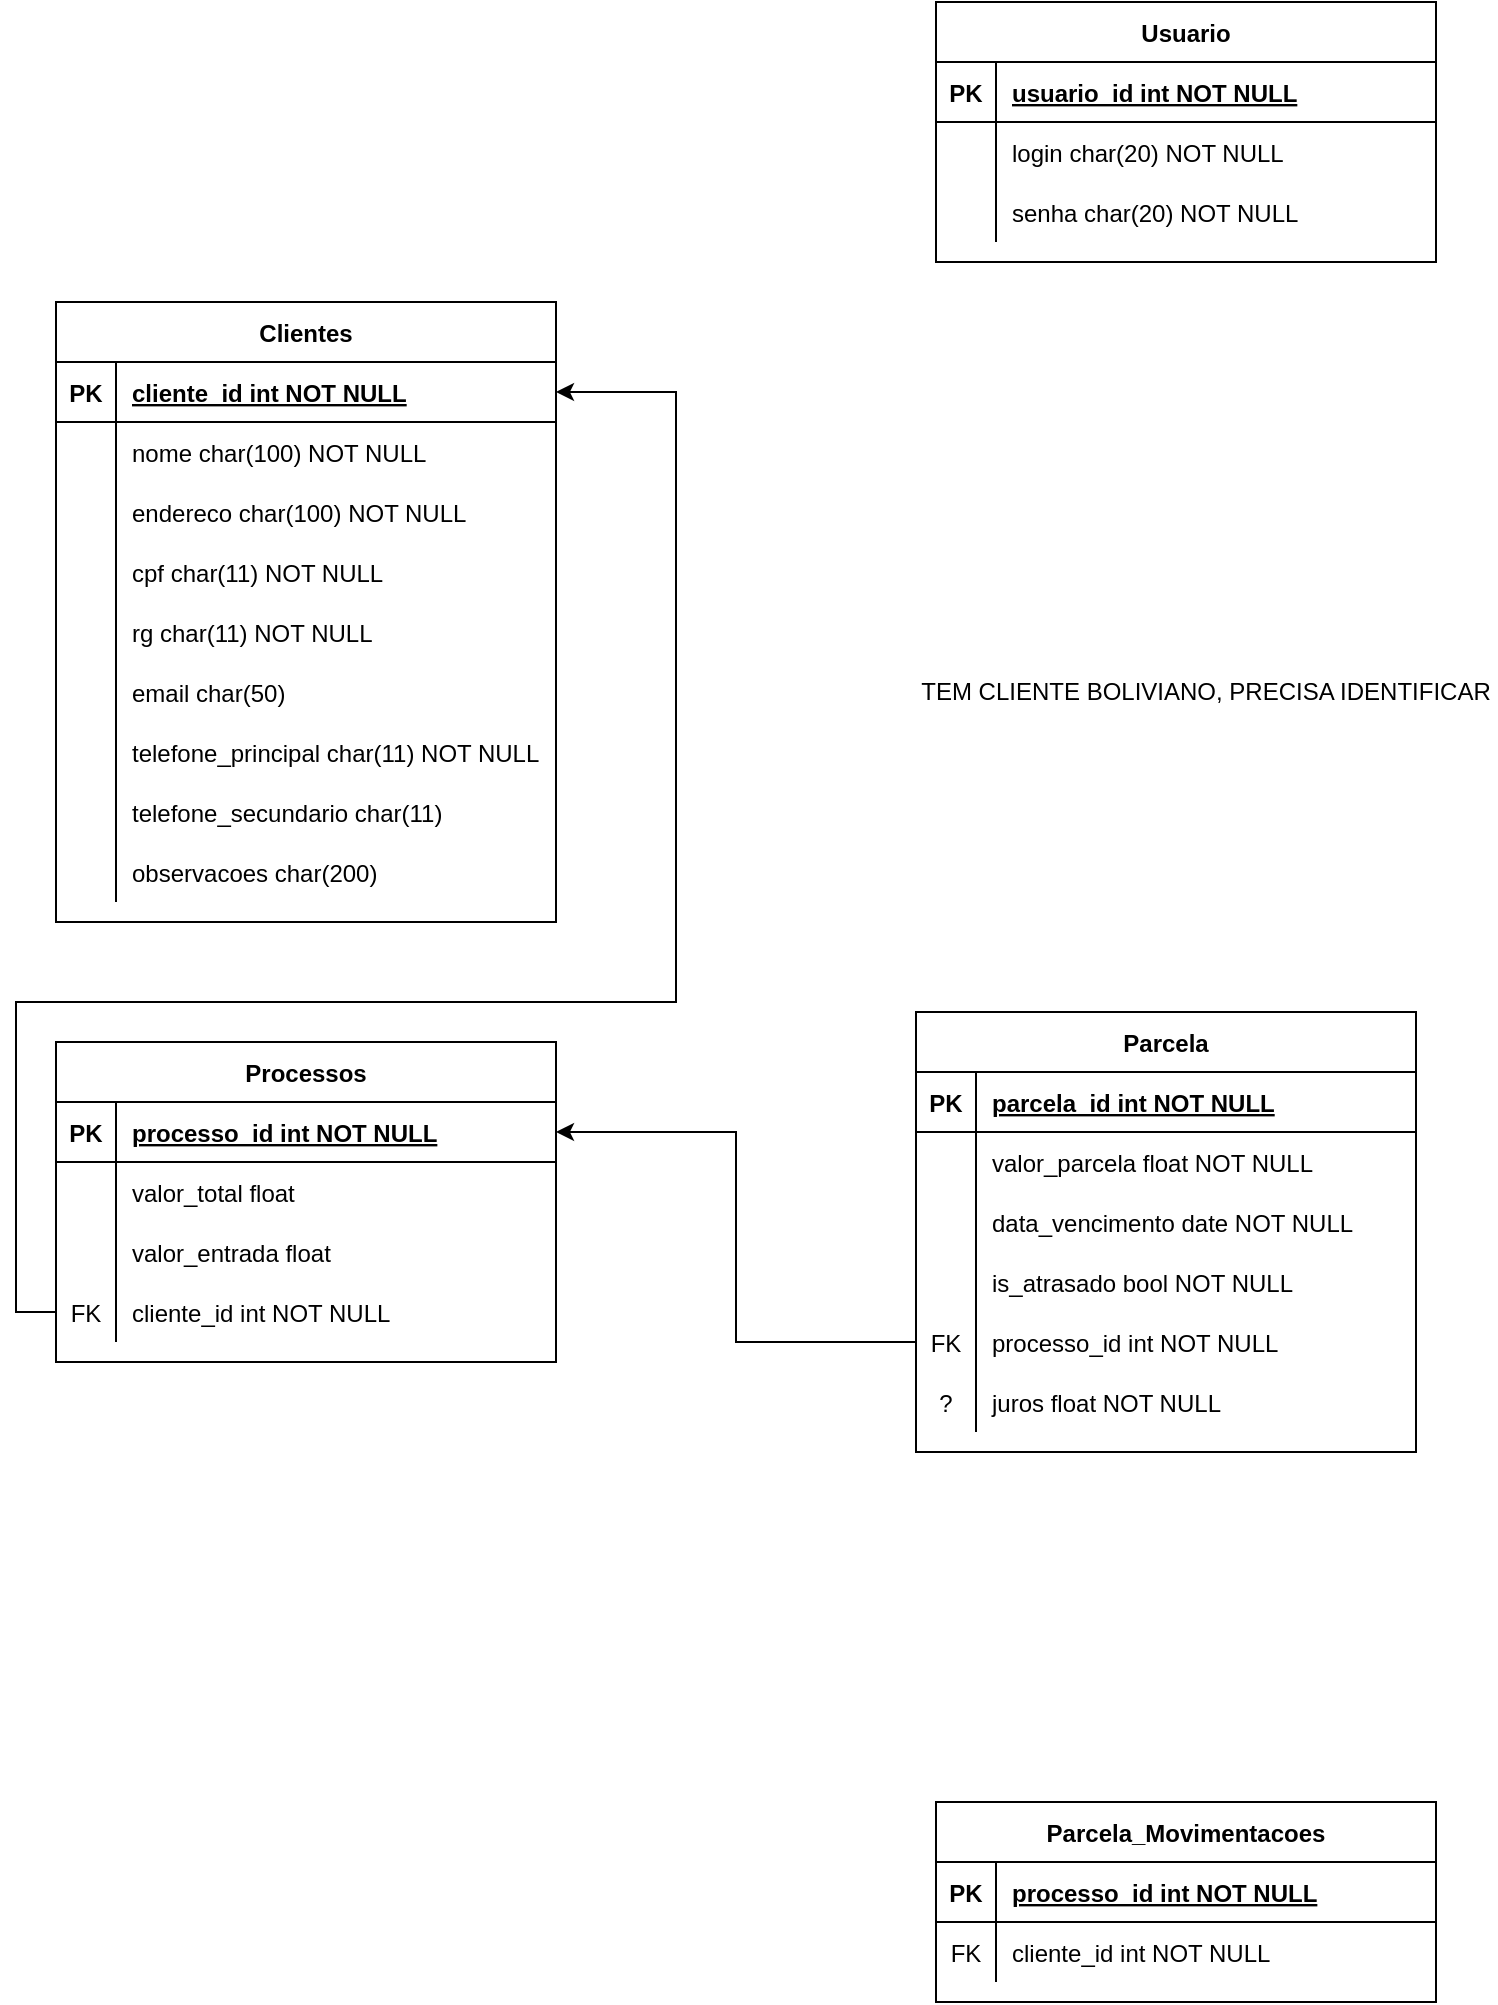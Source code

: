 <mxfile version="24.8.1">
  <diagram id="R2lEEEUBdFMjLlhIrx00" name="Page-1">
    <mxGraphModel dx="1434" dy="1872" grid="1" gridSize="10" guides="1" tooltips="1" connect="1" arrows="1" fold="1" page="1" pageScale="1" pageWidth="850" pageHeight="1100" math="0" shadow="0" extFonts="Permanent Marker^https://fonts.googleapis.com/css?family=Permanent+Marker">
      <root>
        <mxCell id="0" />
        <mxCell id="1" parent="0" />
        <mxCell id="C-vyLk0tnHw3VtMMgP7b-23" value="Clientes" style="shape=table;startSize=30;container=1;collapsible=1;childLayout=tableLayout;fixedRows=1;rowLines=0;fontStyle=1;align=center;resizeLast=1;" parent="1" vertex="1">
          <mxGeometry x="40" y="20" width="250" height="310" as="geometry" />
        </mxCell>
        <mxCell id="C-vyLk0tnHw3VtMMgP7b-24" value="" style="shape=partialRectangle;collapsible=0;dropTarget=0;pointerEvents=0;fillColor=none;points=[[0,0.5],[1,0.5]];portConstraint=eastwest;top=0;left=0;right=0;bottom=1;" parent="C-vyLk0tnHw3VtMMgP7b-23" vertex="1">
          <mxGeometry y="30" width="250" height="30" as="geometry" />
        </mxCell>
        <mxCell id="C-vyLk0tnHw3VtMMgP7b-25" value="PK" style="shape=partialRectangle;overflow=hidden;connectable=0;fillColor=none;top=0;left=0;bottom=0;right=0;fontStyle=1;" parent="C-vyLk0tnHw3VtMMgP7b-24" vertex="1">
          <mxGeometry width="30" height="30" as="geometry">
            <mxRectangle width="30" height="30" as="alternateBounds" />
          </mxGeometry>
        </mxCell>
        <mxCell id="C-vyLk0tnHw3VtMMgP7b-26" value="cliente_id int NOT NULL " style="shape=partialRectangle;overflow=hidden;connectable=0;fillColor=none;top=0;left=0;bottom=0;right=0;align=left;spacingLeft=6;fontStyle=5;" parent="C-vyLk0tnHw3VtMMgP7b-24" vertex="1">
          <mxGeometry x="30" width="220" height="30" as="geometry">
            <mxRectangle width="220" height="30" as="alternateBounds" />
          </mxGeometry>
        </mxCell>
        <mxCell id="MIIDkwbwvllH2Qz4U5qm-4" value="" style="shape=partialRectangle;collapsible=0;dropTarget=0;pointerEvents=0;fillColor=none;points=[[0,0.5],[1,0.5]];portConstraint=eastwest;top=0;left=0;right=0;bottom=0;" parent="C-vyLk0tnHw3VtMMgP7b-23" vertex="1">
          <mxGeometry y="60" width="250" height="30" as="geometry" />
        </mxCell>
        <mxCell id="MIIDkwbwvllH2Qz4U5qm-5" value="" style="shape=partialRectangle;overflow=hidden;connectable=0;fillColor=none;top=0;left=0;bottom=0;right=0;" parent="MIIDkwbwvllH2Qz4U5qm-4" vertex="1">
          <mxGeometry width="30" height="30" as="geometry">
            <mxRectangle width="30" height="30" as="alternateBounds" />
          </mxGeometry>
        </mxCell>
        <mxCell id="MIIDkwbwvllH2Qz4U5qm-6" value="nome char(100) NOT NULL" style="shape=partialRectangle;overflow=hidden;connectable=0;fillColor=none;top=0;left=0;bottom=0;right=0;align=left;spacingLeft=6;" parent="MIIDkwbwvllH2Qz4U5qm-4" vertex="1">
          <mxGeometry x="30" width="220" height="30" as="geometry">
            <mxRectangle width="220" height="30" as="alternateBounds" />
          </mxGeometry>
        </mxCell>
        <mxCell id="MIIDkwbwvllH2Qz4U5qm-8" value="" style="shape=partialRectangle;collapsible=0;dropTarget=0;pointerEvents=0;fillColor=none;points=[[0,0.5],[1,0.5]];portConstraint=eastwest;top=0;left=0;right=0;bottom=0;" parent="C-vyLk0tnHw3VtMMgP7b-23" vertex="1">
          <mxGeometry y="90" width="250" height="30" as="geometry" />
        </mxCell>
        <mxCell id="MIIDkwbwvllH2Qz4U5qm-9" value="" style="shape=partialRectangle;overflow=hidden;connectable=0;fillColor=none;top=0;left=0;bottom=0;right=0;" parent="MIIDkwbwvllH2Qz4U5qm-8" vertex="1">
          <mxGeometry width="30" height="30" as="geometry">
            <mxRectangle width="30" height="30" as="alternateBounds" />
          </mxGeometry>
        </mxCell>
        <mxCell id="MIIDkwbwvllH2Qz4U5qm-10" value="endereco char(100) NOT NULL" style="shape=partialRectangle;overflow=hidden;connectable=0;fillColor=none;top=0;left=0;bottom=0;right=0;align=left;spacingLeft=6;" parent="MIIDkwbwvllH2Qz4U5qm-8" vertex="1">
          <mxGeometry x="30" width="220" height="30" as="geometry">
            <mxRectangle width="220" height="30" as="alternateBounds" />
          </mxGeometry>
        </mxCell>
        <mxCell id="W2qVMNZIHNJ21iq4eljF-1" value="" style="shape=partialRectangle;collapsible=0;dropTarget=0;pointerEvents=0;fillColor=none;points=[[0,0.5],[1,0.5]];portConstraint=eastwest;top=0;left=0;right=0;bottom=0;" parent="C-vyLk0tnHw3VtMMgP7b-23" vertex="1">
          <mxGeometry y="120" width="250" height="30" as="geometry" />
        </mxCell>
        <mxCell id="W2qVMNZIHNJ21iq4eljF-2" value="" style="shape=partialRectangle;overflow=hidden;connectable=0;fillColor=none;top=0;left=0;bottom=0;right=0;" parent="W2qVMNZIHNJ21iq4eljF-1" vertex="1">
          <mxGeometry width="30" height="30" as="geometry">
            <mxRectangle width="30" height="30" as="alternateBounds" />
          </mxGeometry>
        </mxCell>
        <mxCell id="W2qVMNZIHNJ21iq4eljF-3" value="cpf char(11) NOT NULL" style="shape=partialRectangle;overflow=hidden;connectable=0;fillColor=none;top=0;left=0;bottom=0;right=0;align=left;spacingLeft=6;" parent="W2qVMNZIHNJ21iq4eljF-1" vertex="1">
          <mxGeometry x="30" width="220" height="30" as="geometry">
            <mxRectangle width="220" height="30" as="alternateBounds" />
          </mxGeometry>
        </mxCell>
        <mxCell id="MIIDkwbwvllH2Qz4U5qm-47" value="" style="shape=partialRectangle;collapsible=0;dropTarget=0;pointerEvents=0;fillColor=none;points=[[0,0.5],[1,0.5]];portConstraint=eastwest;top=0;left=0;right=0;bottom=0;" parent="C-vyLk0tnHw3VtMMgP7b-23" vertex="1">
          <mxGeometry y="150" width="250" height="30" as="geometry" />
        </mxCell>
        <mxCell id="MIIDkwbwvllH2Qz4U5qm-48" value="" style="shape=partialRectangle;overflow=hidden;connectable=0;fillColor=none;top=0;left=0;bottom=0;right=0;" parent="MIIDkwbwvllH2Qz4U5qm-47" vertex="1">
          <mxGeometry width="30" height="30" as="geometry">
            <mxRectangle width="30" height="30" as="alternateBounds" />
          </mxGeometry>
        </mxCell>
        <mxCell id="MIIDkwbwvllH2Qz4U5qm-49" value="rg char(11) NOT NULL" style="shape=partialRectangle;overflow=hidden;connectable=0;fillColor=none;top=0;left=0;bottom=0;right=0;align=left;spacingLeft=6;" parent="MIIDkwbwvllH2Qz4U5qm-47" vertex="1">
          <mxGeometry x="30" width="220" height="30" as="geometry">
            <mxRectangle width="220" height="30" as="alternateBounds" />
          </mxGeometry>
        </mxCell>
        <mxCell id="eiVGlHhOa--5tffJfrg7-1" value="" style="shape=partialRectangle;collapsible=0;dropTarget=0;pointerEvents=0;fillColor=none;points=[[0,0.5],[1,0.5]];portConstraint=eastwest;top=0;left=0;right=0;bottom=0;" parent="C-vyLk0tnHw3VtMMgP7b-23" vertex="1">
          <mxGeometry y="180" width="250" height="30" as="geometry" />
        </mxCell>
        <mxCell id="eiVGlHhOa--5tffJfrg7-2" value="" style="shape=partialRectangle;overflow=hidden;connectable=0;fillColor=none;top=0;left=0;bottom=0;right=0;" parent="eiVGlHhOa--5tffJfrg7-1" vertex="1">
          <mxGeometry width="30" height="30" as="geometry">
            <mxRectangle width="30" height="30" as="alternateBounds" />
          </mxGeometry>
        </mxCell>
        <mxCell id="eiVGlHhOa--5tffJfrg7-3" value="email char(50)" style="shape=partialRectangle;overflow=hidden;connectable=0;fillColor=none;top=0;left=0;bottom=0;right=0;align=left;spacingLeft=6;" parent="eiVGlHhOa--5tffJfrg7-1" vertex="1">
          <mxGeometry x="30" width="220" height="30" as="geometry">
            <mxRectangle width="220" height="30" as="alternateBounds" />
          </mxGeometry>
        </mxCell>
        <mxCell id="eiVGlHhOa--5tffJfrg7-4" value="" style="shape=partialRectangle;collapsible=0;dropTarget=0;pointerEvents=0;fillColor=none;points=[[0,0.5],[1,0.5]];portConstraint=eastwest;top=0;left=0;right=0;bottom=0;" parent="C-vyLk0tnHw3VtMMgP7b-23" vertex="1">
          <mxGeometry y="210" width="250" height="30" as="geometry" />
        </mxCell>
        <mxCell id="eiVGlHhOa--5tffJfrg7-5" value="" style="shape=partialRectangle;overflow=hidden;connectable=0;fillColor=none;top=0;left=0;bottom=0;right=0;" parent="eiVGlHhOa--5tffJfrg7-4" vertex="1">
          <mxGeometry width="30" height="30" as="geometry">
            <mxRectangle width="30" height="30" as="alternateBounds" />
          </mxGeometry>
        </mxCell>
        <mxCell id="eiVGlHhOa--5tffJfrg7-6" value="telefone_principal char(11) NOT NULL" style="shape=partialRectangle;overflow=hidden;connectable=0;fillColor=none;top=0;left=0;bottom=0;right=0;align=left;spacingLeft=6;" parent="eiVGlHhOa--5tffJfrg7-4" vertex="1">
          <mxGeometry x="30" width="220" height="30" as="geometry">
            <mxRectangle width="220" height="30" as="alternateBounds" />
          </mxGeometry>
        </mxCell>
        <mxCell id="eiVGlHhOa--5tffJfrg7-7" value="" style="shape=partialRectangle;collapsible=0;dropTarget=0;pointerEvents=0;fillColor=none;points=[[0,0.5],[1,0.5]];portConstraint=eastwest;top=0;left=0;right=0;bottom=0;" parent="C-vyLk0tnHw3VtMMgP7b-23" vertex="1">
          <mxGeometry y="240" width="250" height="30" as="geometry" />
        </mxCell>
        <mxCell id="eiVGlHhOa--5tffJfrg7-8" value="" style="shape=partialRectangle;overflow=hidden;connectable=0;fillColor=none;top=0;left=0;bottom=0;right=0;" parent="eiVGlHhOa--5tffJfrg7-7" vertex="1">
          <mxGeometry width="30" height="30" as="geometry">
            <mxRectangle width="30" height="30" as="alternateBounds" />
          </mxGeometry>
        </mxCell>
        <mxCell id="eiVGlHhOa--5tffJfrg7-9" value="telefone_secundario char(11)" style="shape=partialRectangle;overflow=hidden;connectable=0;fillColor=none;top=0;left=0;bottom=0;right=0;align=left;spacingLeft=6;" parent="eiVGlHhOa--5tffJfrg7-7" vertex="1">
          <mxGeometry x="30" width="220" height="30" as="geometry">
            <mxRectangle width="220" height="30" as="alternateBounds" />
          </mxGeometry>
        </mxCell>
        <mxCell id="MIIDkwbwvllH2Qz4U5qm-1" value="" style="shape=partialRectangle;collapsible=0;dropTarget=0;pointerEvents=0;fillColor=none;points=[[0,0.5],[1,0.5]];portConstraint=eastwest;top=0;left=0;right=0;bottom=0;" parent="C-vyLk0tnHw3VtMMgP7b-23" vertex="1">
          <mxGeometry y="270" width="250" height="30" as="geometry" />
        </mxCell>
        <mxCell id="MIIDkwbwvllH2Qz4U5qm-2" value="" style="shape=partialRectangle;overflow=hidden;connectable=0;fillColor=none;top=0;left=0;bottom=0;right=0;" parent="MIIDkwbwvllH2Qz4U5qm-1" vertex="1">
          <mxGeometry width="30" height="30" as="geometry">
            <mxRectangle width="30" height="30" as="alternateBounds" />
          </mxGeometry>
        </mxCell>
        <mxCell id="MIIDkwbwvllH2Qz4U5qm-3" value="observacoes char(200)" style="shape=partialRectangle;overflow=hidden;connectable=0;fillColor=none;top=0;left=0;bottom=0;right=0;align=left;spacingLeft=6;" parent="MIIDkwbwvllH2Qz4U5qm-1" vertex="1">
          <mxGeometry x="30" width="220" height="30" as="geometry">
            <mxRectangle width="220" height="30" as="alternateBounds" />
          </mxGeometry>
        </mxCell>
        <mxCell id="MIIDkwbwvllH2Qz4U5qm-24" value="Processos" style="shape=table;startSize=30;container=1;collapsible=1;childLayout=tableLayout;fixedRows=1;rowLines=0;fontStyle=1;align=center;resizeLast=1;" parent="1" vertex="1">
          <mxGeometry x="40" y="390" width="250" height="160" as="geometry" />
        </mxCell>
        <mxCell id="MIIDkwbwvllH2Qz4U5qm-25" value="" style="shape=partialRectangle;collapsible=0;dropTarget=0;pointerEvents=0;fillColor=none;points=[[0,0.5],[1,0.5]];portConstraint=eastwest;top=0;left=0;right=0;bottom=1;" parent="MIIDkwbwvllH2Qz4U5qm-24" vertex="1">
          <mxGeometry y="30" width="250" height="30" as="geometry" />
        </mxCell>
        <mxCell id="MIIDkwbwvllH2Qz4U5qm-26" value="PK" style="shape=partialRectangle;overflow=hidden;connectable=0;fillColor=none;top=0;left=0;bottom=0;right=0;fontStyle=1;" parent="MIIDkwbwvllH2Qz4U5qm-25" vertex="1">
          <mxGeometry width="30" height="30" as="geometry">
            <mxRectangle width="30" height="30" as="alternateBounds" />
          </mxGeometry>
        </mxCell>
        <mxCell id="MIIDkwbwvllH2Qz4U5qm-27" value="processo_id int NOT NULL " style="shape=partialRectangle;overflow=hidden;connectable=0;fillColor=none;top=0;left=0;bottom=0;right=0;align=left;spacingLeft=6;fontStyle=5;" parent="MIIDkwbwvllH2Qz4U5qm-25" vertex="1">
          <mxGeometry x="30" width="220" height="30" as="geometry">
            <mxRectangle width="220" height="30" as="alternateBounds" />
          </mxGeometry>
        </mxCell>
        <mxCell id="MIIDkwbwvllH2Qz4U5qm-28" value="" style="shape=partialRectangle;collapsible=0;dropTarget=0;pointerEvents=0;fillColor=none;points=[[0,0.5],[1,0.5]];portConstraint=eastwest;top=0;left=0;right=0;bottom=0;" parent="MIIDkwbwvllH2Qz4U5qm-24" vertex="1">
          <mxGeometry y="60" width="250" height="30" as="geometry" />
        </mxCell>
        <mxCell id="MIIDkwbwvllH2Qz4U5qm-29" value="" style="shape=partialRectangle;overflow=hidden;connectable=0;fillColor=none;top=0;left=0;bottom=0;right=0;" parent="MIIDkwbwvllH2Qz4U5qm-28" vertex="1">
          <mxGeometry width="30" height="30" as="geometry">
            <mxRectangle width="30" height="30" as="alternateBounds" />
          </mxGeometry>
        </mxCell>
        <mxCell id="MIIDkwbwvllH2Qz4U5qm-30" value="valor_total float" style="shape=partialRectangle;overflow=hidden;connectable=0;fillColor=none;top=0;left=0;bottom=0;right=0;align=left;spacingLeft=6;" parent="MIIDkwbwvllH2Qz4U5qm-28" vertex="1">
          <mxGeometry x="30" width="220" height="30" as="geometry">
            <mxRectangle width="220" height="30" as="alternateBounds" />
          </mxGeometry>
        </mxCell>
        <mxCell id="MIIDkwbwvllH2Qz4U5qm-31" value="" style="shape=partialRectangle;collapsible=0;dropTarget=0;pointerEvents=0;fillColor=none;points=[[0,0.5],[1,0.5]];portConstraint=eastwest;top=0;left=0;right=0;bottom=0;" parent="MIIDkwbwvllH2Qz4U5qm-24" vertex="1">
          <mxGeometry y="90" width="250" height="30" as="geometry" />
        </mxCell>
        <mxCell id="MIIDkwbwvllH2Qz4U5qm-32" value="" style="shape=partialRectangle;overflow=hidden;connectable=0;fillColor=none;top=0;left=0;bottom=0;right=0;" parent="MIIDkwbwvllH2Qz4U5qm-31" vertex="1">
          <mxGeometry width="30" height="30" as="geometry">
            <mxRectangle width="30" height="30" as="alternateBounds" />
          </mxGeometry>
        </mxCell>
        <mxCell id="MIIDkwbwvllH2Qz4U5qm-33" value="valor_entrada float" style="shape=partialRectangle;overflow=hidden;connectable=0;fillColor=none;top=0;left=0;bottom=0;right=0;align=left;spacingLeft=6;" parent="MIIDkwbwvllH2Qz4U5qm-31" vertex="1">
          <mxGeometry x="30" width="220" height="30" as="geometry">
            <mxRectangle width="220" height="30" as="alternateBounds" />
          </mxGeometry>
        </mxCell>
        <mxCell id="MIIDkwbwvllH2Qz4U5qm-37" value="" style="shape=partialRectangle;collapsible=0;dropTarget=0;pointerEvents=0;fillColor=none;points=[[0,0.5],[1,0.5]];portConstraint=eastwest;top=0;left=0;right=0;bottom=0;" parent="MIIDkwbwvllH2Qz4U5qm-24" vertex="1">
          <mxGeometry y="120" width="250" height="30" as="geometry" />
        </mxCell>
        <mxCell id="MIIDkwbwvllH2Qz4U5qm-38" value="FK" style="shape=partialRectangle;overflow=hidden;connectable=0;fillColor=none;top=0;left=0;bottom=0;right=0;" parent="MIIDkwbwvllH2Qz4U5qm-37" vertex="1">
          <mxGeometry width="30" height="30" as="geometry">
            <mxRectangle width="30" height="30" as="alternateBounds" />
          </mxGeometry>
        </mxCell>
        <mxCell id="MIIDkwbwvllH2Qz4U5qm-39" value="cliente_id int NOT NULL" style="shape=partialRectangle;overflow=hidden;connectable=0;fillColor=none;top=0;left=0;bottom=0;right=0;align=left;spacingLeft=6;" parent="MIIDkwbwvllH2Qz4U5qm-37" vertex="1">
          <mxGeometry x="30" width="220" height="30" as="geometry">
            <mxRectangle width="220" height="30" as="alternateBounds" />
          </mxGeometry>
        </mxCell>
        <mxCell id="MIIDkwbwvllH2Qz4U5qm-50" value="Parcela" style="shape=table;startSize=30;container=1;collapsible=1;childLayout=tableLayout;fixedRows=1;rowLines=0;fontStyle=1;align=center;resizeLast=1;" parent="1" vertex="1">
          <mxGeometry x="470" y="375" width="250" height="220" as="geometry" />
        </mxCell>
        <mxCell id="MIIDkwbwvllH2Qz4U5qm-51" value="" style="shape=partialRectangle;collapsible=0;dropTarget=0;pointerEvents=0;fillColor=none;points=[[0,0.5],[1,0.5]];portConstraint=eastwest;top=0;left=0;right=0;bottom=1;" parent="MIIDkwbwvllH2Qz4U5qm-50" vertex="1">
          <mxGeometry y="30" width="250" height="30" as="geometry" />
        </mxCell>
        <mxCell id="MIIDkwbwvllH2Qz4U5qm-52" value="PK" style="shape=partialRectangle;overflow=hidden;connectable=0;fillColor=none;top=0;left=0;bottom=0;right=0;fontStyle=1;" parent="MIIDkwbwvllH2Qz4U5qm-51" vertex="1">
          <mxGeometry width="30" height="30" as="geometry">
            <mxRectangle width="30" height="30" as="alternateBounds" />
          </mxGeometry>
        </mxCell>
        <mxCell id="MIIDkwbwvllH2Qz4U5qm-53" value="parcela_id int NOT NULL " style="shape=partialRectangle;overflow=hidden;connectable=0;fillColor=none;top=0;left=0;bottom=0;right=0;align=left;spacingLeft=6;fontStyle=5;" parent="MIIDkwbwvllH2Qz4U5qm-51" vertex="1">
          <mxGeometry x="30" width="220" height="30" as="geometry">
            <mxRectangle width="220" height="30" as="alternateBounds" />
          </mxGeometry>
        </mxCell>
        <mxCell id="MIIDkwbwvllH2Qz4U5qm-54" value="" style="shape=partialRectangle;collapsible=0;dropTarget=0;pointerEvents=0;fillColor=none;points=[[0,0.5],[1,0.5]];portConstraint=eastwest;top=0;left=0;right=0;bottom=0;" parent="MIIDkwbwvllH2Qz4U5qm-50" vertex="1">
          <mxGeometry y="60" width="250" height="30" as="geometry" />
        </mxCell>
        <mxCell id="MIIDkwbwvllH2Qz4U5qm-55" value="" style="shape=partialRectangle;overflow=hidden;connectable=0;fillColor=none;top=0;left=0;bottom=0;right=0;" parent="MIIDkwbwvllH2Qz4U5qm-54" vertex="1">
          <mxGeometry width="30" height="30" as="geometry">
            <mxRectangle width="30" height="30" as="alternateBounds" />
          </mxGeometry>
        </mxCell>
        <mxCell id="MIIDkwbwvllH2Qz4U5qm-56" value="valor_parcela float NOT NULL" style="shape=partialRectangle;overflow=hidden;connectable=0;fillColor=none;top=0;left=0;bottom=0;right=0;align=left;spacingLeft=6;" parent="MIIDkwbwvllH2Qz4U5qm-54" vertex="1">
          <mxGeometry x="30" width="220" height="30" as="geometry">
            <mxRectangle width="220" height="30" as="alternateBounds" />
          </mxGeometry>
        </mxCell>
        <mxCell id="MIIDkwbwvllH2Qz4U5qm-57" value="" style="shape=partialRectangle;collapsible=0;dropTarget=0;pointerEvents=0;fillColor=none;points=[[0,0.5],[1,0.5]];portConstraint=eastwest;top=0;left=0;right=0;bottom=0;" parent="MIIDkwbwvllH2Qz4U5qm-50" vertex="1">
          <mxGeometry y="90" width="250" height="30" as="geometry" />
        </mxCell>
        <mxCell id="MIIDkwbwvllH2Qz4U5qm-58" value="" style="shape=partialRectangle;overflow=hidden;connectable=0;fillColor=none;top=0;left=0;bottom=0;right=0;" parent="MIIDkwbwvllH2Qz4U5qm-57" vertex="1">
          <mxGeometry width="30" height="30" as="geometry">
            <mxRectangle width="30" height="30" as="alternateBounds" />
          </mxGeometry>
        </mxCell>
        <mxCell id="MIIDkwbwvllH2Qz4U5qm-59" value="data_vencimento date NOT NULL" style="shape=partialRectangle;overflow=hidden;connectable=0;fillColor=none;top=0;left=0;bottom=0;right=0;align=left;spacingLeft=6;" parent="MIIDkwbwvllH2Qz4U5qm-57" vertex="1">
          <mxGeometry x="30" width="220" height="30" as="geometry">
            <mxRectangle width="220" height="30" as="alternateBounds" />
          </mxGeometry>
        </mxCell>
        <mxCell id="MIIDkwbwvllH2Qz4U5qm-73" value="" style="shape=partialRectangle;collapsible=0;dropTarget=0;pointerEvents=0;fillColor=none;points=[[0,0.5],[1,0.5]];portConstraint=eastwest;top=0;left=0;right=0;bottom=0;" parent="MIIDkwbwvllH2Qz4U5qm-50" vertex="1">
          <mxGeometry y="120" width="250" height="30" as="geometry" />
        </mxCell>
        <mxCell id="MIIDkwbwvllH2Qz4U5qm-74" value="" style="shape=partialRectangle;overflow=hidden;connectable=0;fillColor=none;top=0;left=0;bottom=0;right=0;" parent="MIIDkwbwvllH2Qz4U5qm-73" vertex="1">
          <mxGeometry width="30" height="30" as="geometry">
            <mxRectangle width="30" height="30" as="alternateBounds" />
          </mxGeometry>
        </mxCell>
        <mxCell id="MIIDkwbwvllH2Qz4U5qm-75" value="is_atrasado bool NOT NULL" style="shape=partialRectangle;overflow=hidden;connectable=0;fillColor=none;top=0;left=0;bottom=0;right=0;align=left;spacingLeft=6;" parent="MIIDkwbwvllH2Qz4U5qm-73" vertex="1">
          <mxGeometry x="30" width="220" height="30" as="geometry">
            <mxRectangle width="220" height="30" as="alternateBounds" />
          </mxGeometry>
        </mxCell>
        <mxCell id="MIIDkwbwvllH2Qz4U5qm-60" value="" style="shape=partialRectangle;collapsible=0;dropTarget=0;pointerEvents=0;fillColor=none;points=[[0,0.5],[1,0.5]];portConstraint=eastwest;top=0;left=0;right=0;bottom=0;" parent="MIIDkwbwvllH2Qz4U5qm-50" vertex="1">
          <mxGeometry y="150" width="250" height="30" as="geometry" />
        </mxCell>
        <mxCell id="MIIDkwbwvllH2Qz4U5qm-61" value="FK" style="shape=partialRectangle;overflow=hidden;connectable=0;fillColor=none;top=0;left=0;bottom=0;right=0;" parent="MIIDkwbwvllH2Qz4U5qm-60" vertex="1">
          <mxGeometry width="30" height="30" as="geometry">
            <mxRectangle width="30" height="30" as="alternateBounds" />
          </mxGeometry>
        </mxCell>
        <mxCell id="MIIDkwbwvllH2Qz4U5qm-62" value="processo_id int NOT NULL" style="shape=partialRectangle;overflow=hidden;connectable=0;fillColor=none;top=0;left=0;bottom=0;right=0;align=left;spacingLeft=6;" parent="MIIDkwbwvllH2Qz4U5qm-60" vertex="1">
          <mxGeometry x="30" width="220" height="30" as="geometry">
            <mxRectangle width="220" height="30" as="alternateBounds" />
          </mxGeometry>
        </mxCell>
        <mxCell id="MIIDkwbwvllH2Qz4U5qm-80" value="" style="shape=partialRectangle;collapsible=0;dropTarget=0;pointerEvents=0;fillColor=none;points=[[0,0.5],[1,0.5]];portConstraint=eastwest;top=0;left=0;right=0;bottom=0;" parent="MIIDkwbwvllH2Qz4U5qm-50" vertex="1">
          <mxGeometry y="180" width="250" height="30" as="geometry" />
        </mxCell>
        <mxCell id="MIIDkwbwvllH2Qz4U5qm-81" value="?" style="shape=partialRectangle;overflow=hidden;connectable=0;fillColor=none;top=0;left=0;bottom=0;right=0;" parent="MIIDkwbwvllH2Qz4U5qm-80" vertex="1">
          <mxGeometry width="30" height="30" as="geometry">
            <mxRectangle width="30" height="30" as="alternateBounds" />
          </mxGeometry>
        </mxCell>
        <mxCell id="MIIDkwbwvllH2Qz4U5qm-82" value="juros float NOT NULL" style="shape=partialRectangle;overflow=hidden;connectable=0;fillColor=none;top=0;left=0;bottom=0;right=0;align=left;spacingLeft=6;" parent="MIIDkwbwvllH2Qz4U5qm-80" vertex="1">
          <mxGeometry x="30" width="220" height="30" as="geometry">
            <mxRectangle width="220" height="30" as="alternateBounds" />
          </mxGeometry>
        </mxCell>
        <mxCell id="MIIDkwbwvllH2Qz4U5qm-72" style="edgeStyle=orthogonalEdgeStyle;rounded=0;orthogonalLoop=1;jettySize=auto;html=1;exitX=0;exitY=0.5;exitDx=0;exitDy=0;entryX=1;entryY=0.5;entryDx=0;entryDy=0;" parent="1" source="MIIDkwbwvllH2Qz4U5qm-37" target="C-vyLk0tnHw3VtMMgP7b-24" edge="1">
          <mxGeometry relative="1" as="geometry">
            <mxPoint x="300" y="60" as="targetPoint" />
            <Array as="points">
              <mxPoint x="20" y="525" />
              <mxPoint x="20" y="370" />
              <mxPoint x="350" y="370" />
              <mxPoint x="350" y="65" />
            </Array>
          </mxGeometry>
        </mxCell>
        <mxCell id="MIIDkwbwvllH2Qz4U5qm-76" style="edgeStyle=orthogonalEdgeStyle;rounded=0;orthogonalLoop=1;jettySize=auto;html=1;exitX=0;exitY=0.5;exitDx=0;exitDy=0;entryX=1;entryY=0.5;entryDx=0;entryDy=0;" parent="1" source="MIIDkwbwvllH2Qz4U5qm-60" target="MIIDkwbwvllH2Qz4U5qm-25" edge="1">
          <mxGeometry relative="1" as="geometry" />
        </mxCell>
        <mxCell id="W2qVMNZIHNJ21iq4eljF-4" value="Parcela_Movimentacoes" style="shape=table;startSize=30;container=1;collapsible=1;childLayout=tableLayout;fixedRows=1;rowLines=0;fontStyle=1;align=center;resizeLast=1;" parent="1" vertex="1">
          <mxGeometry x="480" y="770" width="250" height="100" as="geometry" />
        </mxCell>
        <mxCell id="W2qVMNZIHNJ21iq4eljF-5" value="" style="shape=partialRectangle;collapsible=0;dropTarget=0;pointerEvents=0;fillColor=none;points=[[0,0.5],[1,0.5]];portConstraint=eastwest;top=0;left=0;right=0;bottom=1;" parent="W2qVMNZIHNJ21iq4eljF-4" vertex="1">
          <mxGeometry y="30" width="250" height="30" as="geometry" />
        </mxCell>
        <mxCell id="W2qVMNZIHNJ21iq4eljF-6" value="PK" style="shape=partialRectangle;overflow=hidden;connectable=0;fillColor=none;top=0;left=0;bottom=0;right=0;fontStyle=1;" parent="W2qVMNZIHNJ21iq4eljF-5" vertex="1">
          <mxGeometry width="30" height="30" as="geometry">
            <mxRectangle width="30" height="30" as="alternateBounds" />
          </mxGeometry>
        </mxCell>
        <mxCell id="W2qVMNZIHNJ21iq4eljF-7" value="processo_id int NOT NULL " style="shape=partialRectangle;overflow=hidden;connectable=0;fillColor=none;top=0;left=0;bottom=0;right=0;align=left;spacingLeft=6;fontStyle=5;" parent="W2qVMNZIHNJ21iq4eljF-5" vertex="1">
          <mxGeometry x="30" width="220" height="30" as="geometry">
            <mxRectangle width="220" height="30" as="alternateBounds" />
          </mxGeometry>
        </mxCell>
        <mxCell id="W2qVMNZIHNJ21iq4eljF-14" value="" style="shape=partialRectangle;collapsible=0;dropTarget=0;pointerEvents=0;fillColor=none;points=[[0,0.5],[1,0.5]];portConstraint=eastwest;top=0;left=0;right=0;bottom=0;" parent="W2qVMNZIHNJ21iq4eljF-4" vertex="1">
          <mxGeometry y="60" width="250" height="30" as="geometry" />
        </mxCell>
        <mxCell id="W2qVMNZIHNJ21iq4eljF-15" value="FK" style="shape=partialRectangle;overflow=hidden;connectable=0;fillColor=none;top=0;left=0;bottom=0;right=0;" parent="W2qVMNZIHNJ21iq4eljF-14" vertex="1">
          <mxGeometry width="30" height="30" as="geometry">
            <mxRectangle width="30" height="30" as="alternateBounds" />
          </mxGeometry>
        </mxCell>
        <mxCell id="W2qVMNZIHNJ21iq4eljF-16" value="cliente_id int NOT NULL" style="shape=partialRectangle;overflow=hidden;connectable=0;fillColor=none;top=0;left=0;bottom=0;right=0;align=left;spacingLeft=6;" parent="W2qVMNZIHNJ21iq4eljF-14" vertex="1">
          <mxGeometry x="30" width="220" height="30" as="geometry">
            <mxRectangle width="220" height="30" as="alternateBounds" />
          </mxGeometry>
        </mxCell>
        <mxCell id="W2qVMNZIHNJ21iq4eljF-17" value="TEM CLIENTE BOLIVIANO, PRECISA IDENTIFICAR" style="text;html=1;align=center;verticalAlign=middle;whiteSpace=wrap;rounded=0;" parent="1" vertex="1">
          <mxGeometry x="470" y="180" width="290" height="70" as="geometry" />
        </mxCell>
        <mxCell id="ur5gCHOLi4sz-mqOVS2v-1" value="Usuario" style="shape=table;startSize=30;container=1;collapsible=1;childLayout=tableLayout;fixedRows=1;rowLines=0;fontStyle=1;align=center;resizeLast=1;" vertex="1" parent="1">
          <mxGeometry x="480" y="-130" width="250" height="130" as="geometry" />
        </mxCell>
        <mxCell id="ur5gCHOLi4sz-mqOVS2v-2" value="" style="shape=partialRectangle;collapsible=0;dropTarget=0;pointerEvents=0;fillColor=none;points=[[0,0.5],[1,0.5]];portConstraint=eastwest;top=0;left=0;right=0;bottom=1;" vertex="1" parent="ur5gCHOLi4sz-mqOVS2v-1">
          <mxGeometry y="30" width="250" height="30" as="geometry" />
        </mxCell>
        <mxCell id="ur5gCHOLi4sz-mqOVS2v-3" value="PK" style="shape=partialRectangle;overflow=hidden;connectable=0;fillColor=none;top=0;left=0;bottom=0;right=0;fontStyle=1;" vertex="1" parent="ur5gCHOLi4sz-mqOVS2v-2">
          <mxGeometry width="30" height="30" as="geometry">
            <mxRectangle width="30" height="30" as="alternateBounds" />
          </mxGeometry>
        </mxCell>
        <mxCell id="ur5gCHOLi4sz-mqOVS2v-4" value="usuario_id int NOT NULL " style="shape=partialRectangle;overflow=hidden;connectable=0;fillColor=none;top=0;left=0;bottom=0;right=0;align=left;spacingLeft=6;fontStyle=5;" vertex="1" parent="ur5gCHOLi4sz-mqOVS2v-2">
          <mxGeometry x="30" width="220" height="30" as="geometry">
            <mxRectangle width="220" height="30" as="alternateBounds" />
          </mxGeometry>
        </mxCell>
        <mxCell id="ur5gCHOLi4sz-mqOVS2v-8" value="" style="shape=partialRectangle;collapsible=0;dropTarget=0;pointerEvents=0;fillColor=none;points=[[0,0.5],[1,0.5]];portConstraint=eastwest;top=0;left=0;right=0;bottom=0;" vertex="1" parent="ur5gCHOLi4sz-mqOVS2v-1">
          <mxGeometry y="60" width="250" height="30" as="geometry" />
        </mxCell>
        <mxCell id="ur5gCHOLi4sz-mqOVS2v-9" value="" style="shape=partialRectangle;overflow=hidden;connectable=0;fillColor=none;top=0;left=0;bottom=0;right=0;" vertex="1" parent="ur5gCHOLi4sz-mqOVS2v-8">
          <mxGeometry width="30" height="30" as="geometry">
            <mxRectangle width="30" height="30" as="alternateBounds" />
          </mxGeometry>
        </mxCell>
        <mxCell id="ur5gCHOLi4sz-mqOVS2v-10" value="login char(20) NOT NULL" style="shape=partialRectangle;overflow=hidden;connectable=0;fillColor=none;top=0;left=0;bottom=0;right=0;align=left;spacingLeft=6;" vertex="1" parent="ur5gCHOLi4sz-mqOVS2v-8">
          <mxGeometry x="30" width="220" height="30" as="geometry">
            <mxRectangle width="220" height="30" as="alternateBounds" />
          </mxGeometry>
        </mxCell>
        <mxCell id="ur5gCHOLi4sz-mqOVS2v-5" value="" style="shape=partialRectangle;collapsible=0;dropTarget=0;pointerEvents=0;fillColor=none;points=[[0,0.5],[1,0.5]];portConstraint=eastwest;top=0;left=0;right=0;bottom=0;" vertex="1" parent="ur5gCHOLi4sz-mqOVS2v-1">
          <mxGeometry y="90" width="250" height="30" as="geometry" />
        </mxCell>
        <mxCell id="ur5gCHOLi4sz-mqOVS2v-6" value="" style="shape=partialRectangle;overflow=hidden;connectable=0;fillColor=none;top=0;left=0;bottom=0;right=0;" vertex="1" parent="ur5gCHOLi4sz-mqOVS2v-5">
          <mxGeometry width="30" height="30" as="geometry">
            <mxRectangle width="30" height="30" as="alternateBounds" />
          </mxGeometry>
        </mxCell>
        <mxCell id="ur5gCHOLi4sz-mqOVS2v-7" value="senha char(20) NOT NULL" style="shape=partialRectangle;overflow=hidden;connectable=0;fillColor=none;top=0;left=0;bottom=0;right=0;align=left;spacingLeft=6;" vertex="1" parent="ur5gCHOLi4sz-mqOVS2v-5">
          <mxGeometry x="30" width="220" height="30" as="geometry">
            <mxRectangle width="220" height="30" as="alternateBounds" />
          </mxGeometry>
        </mxCell>
      </root>
    </mxGraphModel>
  </diagram>
</mxfile>
